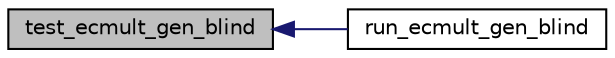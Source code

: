 digraph "test_ecmult_gen_blind"
{
  edge [fontname="Helvetica",fontsize="10",labelfontname="Helvetica",labelfontsize="10"];
  node [fontname="Helvetica",fontsize="10",shape=record];
  rankdir="LR";
  Node215 [label="test_ecmult_gen_blind",height=0.2,width=0.4,color="black", fillcolor="grey75", style="filled", fontcolor="black"];
  Node215 -> Node216 [dir="back",color="midnightblue",fontsize="10",style="solid",fontname="Helvetica"];
  Node216 [label="run_ecmult_gen_blind",height=0.2,width=0.4,color="black", fillcolor="white", style="filled",URL="$d5/d7f/tests_8c.html#ac3003b8a1d7eed5ebb0497a3f0dd97b6"];
}
